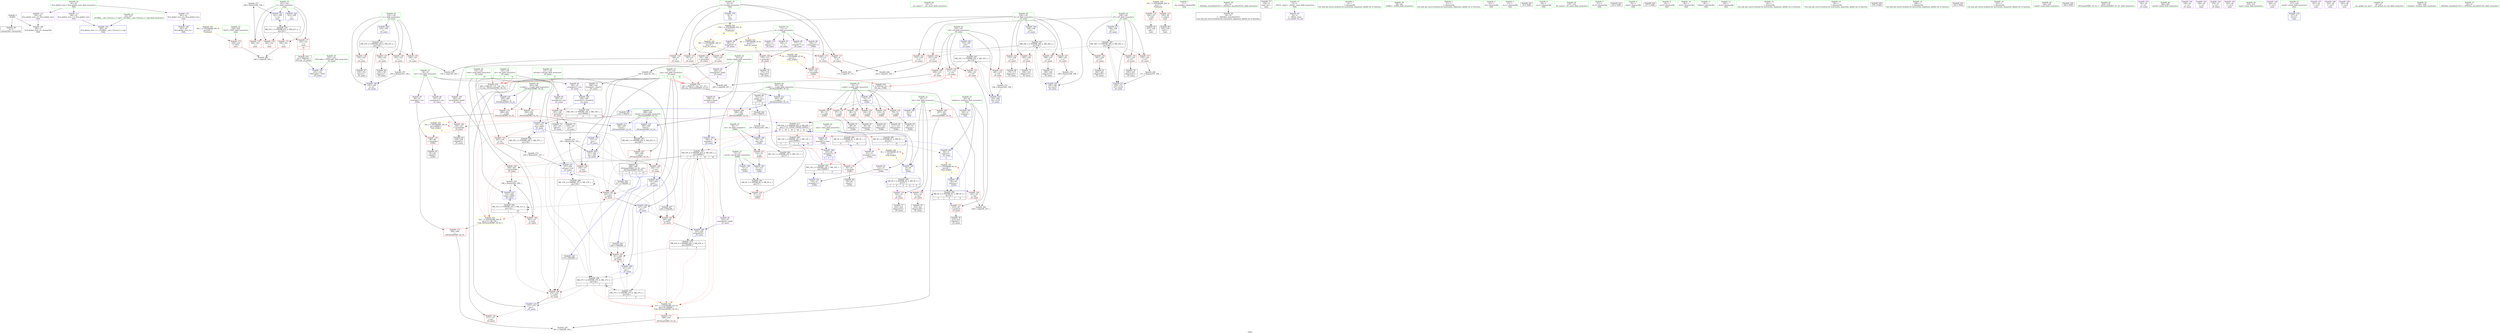 digraph "SVFG" {
	label="SVFG";

	Node0x564a56939130 [shape=record,color=grey,label="{NodeID: 0\nNullPtr}"];
	Node0x564a56939130 -> Node0x564a5695cd20[style=solid];
	Node0x564a56939130 -> Node0x564a56964720[style=solid];
	Node0x564a5696bac0 [shape=record,color=grey,label="{NodeID: 277\n349 = Binary(348, 108, )\n}"];
	Node0x564a5696bac0 -> Node0x564a56967570[style=solid];
	Node0x564a5695efa0 [shape=record,color=blue,label="{NodeID: 194\n125\<--108\ni\<--\n_Z5_maini\n}"];
	Node0x564a5695efa0 -> Node0x564a5697ef50[style=dashed];
	Node0x564a5695c250 [shape=record,color=purple,label="{NodeID: 111\n362\<--41\nllvm.global_ctors_1\<--llvm.global_ctors\nGlob }"];
	Node0x564a5695c250 -> Node0x564a56964620[style=solid];
	Node0x564a5695a460 [shape=record,color=green,label="{NodeID: 28\n56\<--57\n__cxa_atexit\<--__cxa_atexit_field_insensitive\n}"];
	Node0x564a5697b7c0 [shape=record,color=black,label="{NodeID: 305\nMR_39V_3 = PHI(MR_39V_4, MR_39V_2, )\npts\{140 \}\n}"];
	Node0x564a5697b7c0 -> Node0x564a56962dd0[style=dashed];
	Node0x564a5697b7c0 -> Node0x564a56962ea0[style=dashed];
	Node0x564a5697b7c0 -> Node0x564a56962f70[style=dashed];
	Node0x564a5697b7c0 -> Node0x564a56963040[style=dashed];
	Node0x564a5697b7c0 -> Node0x564a56966ef0[style=dashed];
	Node0x564a569621a0 [shape=record,color=red,label="{NodeID: 139\n194\<--127\n\<--ans\n_Z5_maini\n}"];
	Node0x564a569621a0 -> Node0x564a56960a30[style=solid];
	Node0x564a5695cd20 [shape=record,color=black,label="{NodeID: 56\n2\<--3\ndummyVal\<--dummyVal\n}"];
	Node0x564a56963860 [shape=record,color=red,label="{NodeID: 167\n309\<--289\n\<--retval\n_ZSt3maxIiERKT_S2_S2_\n}"];
	Node0x564a56963860 -> Node0x564a5695e2a0[style=solid];
	Node0x564a5695e440 [shape=record,color=black,label="{NodeID: 84\n333\<--330\ncall1\<--\nmain\n}"];
	Node0x564a569586d0 [shape=record,color=green,label="{NodeID: 1\n7\<--1\n__dso_handle\<--dummyObj\nGlob }"];
	Node0x564a5696bc40 [shape=record,color=grey,label="{NodeID: 278\n266 = Binary(265, 264, )\n}"];
	Node0x564a5696bc40 -> Node0x564a56966e20[style=solid];
	Node0x564a5695f070 [shape=record,color=blue,label="{NodeID: 195\n160\<--9\narrayidx\<--\n_Z5_maini\n}"];
	Node0x564a5695f070 -> Node0x564a5695f070[style=dashed];
	Node0x564a5695f070 -> Node0x564a5697a3c0[style=dashed];
	Node0x564a5695c350 [shape=record,color=purple,label="{NodeID: 112\n363\<--41\nllvm.global_ctors_2\<--llvm.global_ctors\nGlob }"];
	Node0x564a5695c350 -> Node0x564a56964720[style=solid];
	Node0x564a5695a560 [shape=record,color=green,label="{NodeID: 29\n55\<--61\n_ZNSt8ios_base4InitD1Ev\<--_ZNSt8ios_base4InitD1Ev_field_insensitive\n}"];
	Node0x564a5695a560 -> Node0x564a5695cef0[style=solid];
	Node0x564a56962270 [shape=record,color=red,label="{NodeID: 140\n202\<--127\n\<--ans\n_Z5_maini\n}"];
	Node0x564a56962270 -> Node0x564a5695f620[style=solid];
	Node0x564a5695ce20 [shape=record,color=black,label="{NodeID: 57\n316\<--9\nmain_ret\<--\nmain\n}"];
	Node0x564a56963930 [shape=record,color=red,label="{NodeID: 168\n297\<--291\n\<--__a.addr\n_ZSt3maxIiERKT_S2_S2_\n}"];
	Node0x564a56963930 -> Node0x564a56963c70[style=solid];
	Node0x564a5695e510 [shape=record,color=purple,label="{NodeID: 85\n52\<--4\n\<--_ZStL8__ioinit\n__cxx_global_var_init\n}"];
	Node0x564a56958760 [shape=record,color=green,label="{NodeID: 2\n9\<--1\n\<--dummyObj\nCan only get source location for instruction, argument, global var or function.}"];
	Node0x564a5696bdc0 [shape=record,color=grey,label="{NodeID: 279\n199 = Binary(198, 108, )\n}"];
	Node0x564a5696bdc0 -> Node0x564a5695f550[style=solid];
	Node0x564a5695f140 [shape=record,color=blue,label="{NodeID: 196\n125\<--164\ni\<--inc\n_Z5_maini\n}"];
	Node0x564a5695f140 -> Node0x564a5697ef50[style=dashed];
	Node0x564a5695c450 [shape=record,color=purple,label="{NodeID: 113\n155\<--11\nadd.ptr\<--A\n_Z5_maini\n}"];
	Node0x564a5695a660 [shape=record,color=green,label="{NodeID: 30\n68\<--69\n_Z3dfsi\<--_Z3dfsi_field_insensitive\n}"];
	Node0x564a5697c1c0 [shape=record,color=black,label="{NodeID: 307\nMR_29V_3 = PHI(MR_29V_4, MR_29V_2, )\npts\{130 \}\n}"];
	Node0x564a5697c1c0 -> Node0x564a56962410[style=dashed];
	Node0x564a5697c1c0 -> Node0x564a569624e0[style=dashed];
	Node0x564a5697c1c0 -> Node0x564a569625b0[style=dashed];
	Node0x564a5697c1c0 -> Node0x564a56962680[style=dashed];
	Node0x564a5697c1c0 -> Node0x564a56962750[style=dashed];
	Node0x564a5697c1c0 -> Node0x564a56962820[style=dashed];
	Node0x564a5697c1c0 -> Node0x564a5695f550[style=dashed];
	Node0x564a56962340 [shape=record,color=red,label="{NodeID: 141\n277\<--127\n\<--ans\n_Z5_maini\n}"];
	Node0x564a5695cef0 [shape=record,color=black,label="{NodeID: 58\n54\<--55\n\<--_ZNSt8ios_base4InitD1Ev\nCan only get source location for instruction, argument, global var or function.}"];
	Node0x564a56644fb0 [shape=record,color=black,label="{NodeID: 418\n288 = PHI(135, 137, 135, 131, )\n1st arg _ZSt3maxIiERKT_S2_S2_ }"];
	Node0x564a56644fb0 -> Node0x564a56967160[style=solid];
	Node0x564a56963a00 [shape=record,color=red,label="{NodeID: 169\n306\<--291\n\<--__a.addr\n_ZSt3maxIiERKT_S2_S2_\n}"];
	Node0x564a56963a00 -> Node0x564a56967300[style=solid];
	Node0x564a5695e5e0 [shape=record,color=purple,label="{NodeID: 86\n104\<--11\narrayidx9\<--A\n_Z3dfsi\n}"];
	Node0x564a5695e5e0 -> Node0x564a56961d90[style=solid];
	Node0x564a569587f0 [shape=record,color=green,label="{NodeID: 3\n21\<--1\n\<--dummyObj\nCan only get source location for instruction, argument, global var or function.}"];
	Node0x564a5696bf40 [shape=record,color=grey,label="{NodeID: 280\n271 = Binary(270, 108, )\n}"];
	Node0x564a5696bf40 -> Node0x564a56966ef0[style=solid];
	Node0x564a5695f210 [shape=record,color=blue,label="{NodeID: 197\n127\<--9\nans\<--\n_Z5_maini\n}"];
	Node0x564a5695f210 -> Node0x564a569621a0[style=dashed];
	Node0x564a5695f210 -> Node0x564a56962270[style=dashed];
	Node0x564a5695f210 -> Node0x564a5695f480[style=dashed];
	Node0x564a5695f210 -> Node0x564a569786c0[style=dashed];
	Node0x564a5695c520 [shape=record,color=red,label="{NodeID: 114\n149\<--8\n\<--N\n_Z5_maini\n}"];
	Node0x564a5695c520 -> Node0x564a5696c3c0[style=solid];
	Node0x564a5695a760 [shape=record,color=green,label="{NodeID: 31\n72\<--73\nretval\<--retval_field_insensitive\n_Z3dfsi\n}"];
	Node0x564a5695a760 -> Node0x564a56961570[style=solid];
	Node0x564a5695a760 -> Node0x564a56964a90[style=solid];
	Node0x564a5695a760 -> Node0x564a5695ee00[style=solid];
	Node0x564a5697c6c0 [shape=record,color=black,label="{NodeID: 308\nMR_16V_2 = PHI(MR_16V_3, MR_16V_1, )\npts\{190000 \}\n|{|<s2>6|<s3>16}}"];
	Node0x564a5697c6c0 -> Node0x564a569635f0[style=dashed];
	Node0x564a5697c6c0 -> Node0x564a5695f3b0[style=dashed];
	Node0x564a5697c6c0:s2 -> Node0x564a56979e40[style=dashed,color=red];
	Node0x564a5697c6c0:s3 -> Node0x564a5697d5c0[style=dashed,color=blue];
	Node0x564a56962410 [shape=record,color=red,label="{NodeID: 142\n170\<--129\n\<--i2\n_Z5_maini\n}"];
	Node0x564a56962410 -> Node0x564a5696c240[style=solid];
	Node0x564a5695cff0 [shape=record,color=black,label="{NodeID: 59\n80\<--79\nidxprom\<--\n_Z3dfsi\n}"];
	Node0x564a5699e450 [shape=record,color=black,label="{NodeID: 419\n122 = PHI(345, )\n0th arg _Z5_maini }"];
	Node0x564a5699e450 -> Node0x564a5695eed0[style=solid];
	Node0x564a56963ad0 [shape=record,color=red,label="{NodeID: 170\n299\<--293\n\<--__b.addr\n_ZSt3maxIiERKT_S2_S2_\n}"];
	Node0x564a56963ad0 -> Node0x564a56963d40[style=solid];
	Node0x564a5695e6b0 [shape=record,color=purple,label="{NodeID: 87\n154\<--11\n\<--A\n_Z5_maini\n}"];
	Node0x564a56958880 [shape=record,color=green,label="{NodeID: 4\n25\<--1\n.str\<--dummyObj\nGlob }"];
	Node0x564a5696c0c0 [shape=record,color=grey,label="{NodeID: 281\n182 = cmp(174, 181, )\n}"];
	Node0x564a5696c0c0 -> Node0x564a5695d9b0[style=solid];
	Node0x564a5695f2e0 [shape=record,color=blue,label="{NodeID: 198\n129\<--108\ni2\<--\n_Z5_maini\n}"];
	Node0x564a5695f2e0 -> Node0x564a5697c1c0[style=dashed];
	Node0x564a56960e20 [shape=record,color=red,label="{NodeID: 115\n171\<--8\n\<--N\n_Z5_maini\n}"];
	Node0x564a56960e20 -> Node0x564a5696c240[style=solid];
	Node0x564a5695a830 [shape=record,color=green,label="{NodeID: 32\n74\<--75\nu.addr\<--u.addr_field_insensitive\n_Z3dfsi\n}"];
	Node0x564a5695a830 -> Node0x564a56961640[style=solid];
	Node0x564a5695a830 -> Node0x564a56961710[style=solid];
	Node0x564a5695a830 -> Node0x564a569617e0[style=solid];
	Node0x564a5695a830 -> Node0x564a569618b0[style=solid];
	Node0x564a5695a830 -> Node0x564a56961980[style=solid];
	Node0x564a5695a830 -> Node0x564a56961a50[style=solid];
	Node0x564a5695a830 -> Node0x564a56964820[style=solid];
	Node0x564a569624e0 [shape=record,color=red,label="{NodeID: 143\n174\<--129\n\<--i2\n_Z5_maini\n}"];
	Node0x564a569624e0 -> Node0x564a5696c0c0[style=solid];
	Node0x564a5695d0c0 [shape=record,color=black,label="{NodeID: 60\n83\<--82\ntobool\<--\n_Z3dfsi\n}"];
	Node0x564a5699e560 [shape=record,color=black,label="{NodeID: 420\n71 = PHI(105, 211, )\n0th arg _Z3dfsi }"];
	Node0x564a5699e560 -> Node0x564a56964820[style=solid];
	Node0x564a56963ba0 [shape=record,color=red,label="{NodeID: 171\n303\<--293\n\<--__b.addr\n_ZSt3maxIiERKT_S2_S2_\n}"];
	Node0x564a56963ba0 -> Node0x564a56967230[style=solid];
	Node0x564a5695e780 [shape=record,color=purple,label="{NodeID: 88\n177\<--11\narrayidx7\<--A\n_Z5_maini\n}"];
	Node0x564a5695e780 -> Node0x564a56963110[style=solid];
	Node0x564a56959160 [shape=record,color=green,label="{NodeID: 5\n27\<--1\n.str.1\<--dummyObj\nGlob }"];
	Node0x564a5696c240 [shape=record,color=grey,label="{NodeID: 282\n172 = cmp(170, 171, )\n}"];
	Node0x564a5695f3b0 [shape=record,color=blue,label="{NodeID: 199\n185\<--186\narrayidx12\<--frombool\n_Z5_maini\n}"];
	Node0x564a5695f3b0 -> Node0x564a569632b0[style=dashed];
	Node0x564a5695f3b0 -> Node0x564a5697c6c0[style=dashed];
	Node0x564a56960ef0 [shape=record,color=red,label="{NodeID: 116\n207\<--8\n\<--N\n_Z5_maini\n}"];
	Node0x564a56960ef0 -> Node0x564a5696cb40[style=solid];
	Node0x564a5695a900 [shape=record,color=green,label="{NodeID: 33\n76\<--77\nret\<--ret_field_insensitive\n_Z3dfsi\n}"];
	Node0x564a5695a900 -> Node0x564a56961b20[style=solid];
	Node0x564a5695a900 -> Node0x564a56964c30[style=solid];
	Node0x564a5697d0c0 [shape=record,color=black,label="{NodeID: 310\nMR_61V_3 = PHI(MR_61V_4, MR_61V_2, )\npts\{322 \}\n}"];
	Node0x564a5697d0c0 -> Node0x564a56963ee0[style=dashed];
	Node0x564a5697d0c0 -> Node0x564a56963fb0[style=dashed];
	Node0x564a5697d0c0 -> Node0x564a56964080[style=dashed];
	Node0x564a5697d0c0 -> Node0x564a56964150[style=dashed];
	Node0x564a5697d0c0 -> Node0x564a56967570[style=dashed];
	Node0x564a569625b0 [shape=record,color=red,label="{NodeID: 144\n175\<--129\n\<--i2\n_Z5_maini\n}"];
	Node0x564a569625b0 -> Node0x564a5695d810[style=solid];
	Node0x564a5695d190 [shape=record,color=black,label="{NodeID: 61\n88\<--87\nidxprom1\<--\n_Z3dfsi\n}"];
	Node0x564a5699e6b0 [shape=record,color=black,label="{NodeID: 421\n53 = PHI()\n}"];
	Node0x564a56963c70 [shape=record,color=red,label="{NodeID: 172\n298\<--297\n\<--\n_ZSt3maxIiERKT_S2_S2_\n}"];
	Node0x564a56963c70 -> Node0x564a5696c9c0[style=solid];
	Node0x564a5695e850 [shape=record,color=purple,label="{NodeID: 89\n180\<--11\narrayidx9\<--A\n_Z5_maini\n}"];
	Node0x564a5695e850 -> Node0x564a569631e0[style=solid];
	Node0x564a569591f0 [shape=record,color=green,label="{NodeID: 6\n29\<--1\n.str.2\<--dummyObj\nGlob }"];
	Node0x564a5696c3c0 [shape=record,color=grey,label="{NodeID: 283\n150 = cmp(148, 149, )\n}"];
	Node0x564a5695f480 [shape=record,color=blue,label="{NodeID: 200\n127\<--195\nans\<--add\n_Z5_maini\n}"];
	Node0x564a5695f480 -> Node0x564a569621a0[style=dashed];
	Node0x564a5695f480 -> Node0x564a56962270[style=dashed];
	Node0x564a5695f480 -> Node0x564a5695f480[style=dashed];
	Node0x564a5695f480 -> Node0x564a569786c0[style=dashed];
	Node0x564a56960fc0 [shape=record,color=red,label="{NodeID: 117\n252\<--8\n\<--N\n_Z5_maini\n}"];
	Node0x564a56960fc0 -> Node0x564a5696c840[style=solid];
	Node0x564a5695a9d0 [shape=record,color=green,label="{NodeID: 34\n119\<--120\n_Z5_maini\<--_Z5_maini_field_insensitive\n}"];
	Node0x564a5697d5c0 [shape=record,color=black,label="{NodeID: 311\nMR_65V_2 = PHI(MR_65V_3, MR_65V_1, )\npts\{17 22 150000 190000 240000 \}\n|{<s0>16|<s1>16|<s2>16|<s3>16|<s4>16|<s5>16}}"];
	Node0x564a5697d5c0:s0 -> Node0x564a5695f070[style=dashed,color=red];
	Node0x564a5697d5c0:s1 -> Node0x564a56977cc0[style=dashed,color=red];
	Node0x564a5697d5c0:s2 -> Node0x564a569781c0[style=dashed,color=red];
	Node0x564a5697d5c0:s3 -> Node0x564a5697a2d0[style=dashed,color=red];
	Node0x564a5697d5c0:s4 -> Node0x564a5697a3c0[style=dashed,color=red];
	Node0x564a5697d5c0:s5 -> Node0x564a5697c6c0[style=dashed,color=red];
	Node0x564a56962680 [shape=record,color=red,label="{NodeID: 145\n183\<--129\n\<--i2\n_Z5_maini\n}"];
	Node0x564a56962680 -> Node0x564a5695da80[style=solid];
	Node0x564a5695d260 [shape=record,color=black,label="{NodeID: 62\n91\<--90\ntobool3\<--\n_Z3dfsi\n}"];
	Node0x564a5699e780 [shape=record,color=black,label="{NodeID: 422\n106 = PHI(70, )\n}"];
	Node0x564a5699e780 -> Node0x564a5696b940[style=solid];
	Node0x564a56981650 [shape=record,color=yellow,style=double,label="{NodeID: 339\n55V_1 = ENCHI(MR_55V_0)\npts\{1 \}\nFun[main]}"];
	Node0x564a56981650 -> Node0x564a569613d0[style=dashed];
	Node0x564a56981650 -> Node0x564a569614a0[style=dashed];
	Node0x564a56963d40 [shape=record,color=red,label="{NodeID: 173\n300\<--299\n\<--\n_ZSt3maxIiERKT_S2_S2_\n}"];
	Node0x564a56963d40 -> Node0x564a5696c9c0[style=solid];
	Node0x564a5695e920 [shape=record,color=purple,label="{NodeID: 90\n81\<--14\narrayidx\<--seen\n_Z3dfsi\n}"];
	Node0x564a5695e920 -> Node0x564a56961bf0[style=solid];
	Node0x564a56959280 [shape=record,color=green,label="{NodeID: 7\n31\<--1\n.str.3\<--dummyObj\nGlob }"];
	Node0x564a5696c540 [shape=record,color=grey,label="{NodeID: 284\n340 = cmp(338, 339, )\n}"];
	Node0x564a5695f550 [shape=record,color=blue,label="{NodeID: 201\n129\<--199\ni2\<--inc16\n_Z5_maini\n}"];
	Node0x564a5695f550 -> Node0x564a5697c1c0[style=dashed];
	Node0x564a56961090 [shape=record,color=red,label="{NodeID: 118\n222\<--16\n\<--last\n_Z5_maini\n}"];
	Node0x564a56961090 -> Node0x564a5695de90[style=solid];
	Node0x564a5695aad0 [shape=record,color=green,label="{NodeID: 35\n123\<--124\nTEST.addr\<--TEST.addr_field_insensitive\n_Z5_maini\n}"];
	Node0x564a5695aad0 -> Node0x564a5695eed0[style=solid];
	Node0x564a56962750 [shape=record,color=red,label="{NodeID: 146\n188\<--129\n\<--i2\n_Z5_maini\n}"];
	Node0x564a56962750 -> Node0x564a5695db50[style=solid];
	Node0x564a5695d330 [shape=record,color=black,label="{NodeID: 63\n99\<--98\nidxprom6\<--\n_Z3dfsi\n}"];
	Node0x564a5699e980 [shape=record,color=black,label="{NodeID: 423\n143 = PHI()\n}"];
	Node0x564a56963e10 [shape=record,color=red,label="{NodeID: 174\n339\<--319\n\<--TEST\nmain\n}"];
	Node0x564a56963e10 -> Node0x564a5696c540[style=solid];
	Node0x564a5695e9f0 [shape=record,color=purple,label="{NodeID: 91\n100\<--14\narrayidx7\<--seen\n_Z3dfsi\n}"];
	Node0x564a5695e9f0 -> Node0x564a56964b60[style=solid];
	Node0x564a56959310 [shape=record,color=green,label="{NodeID: 8\n33\<--1\nstdin\<--dummyObj\nGlob }"];
	Node0x564a5696c6c0 [shape=record,color=grey,label="{NodeID: 285\n238 = cmp(236, 237, )\n}"];
	Node0x564a5695f620 [shape=record,color=blue,label="{NodeID: 202\n131\<--202\ntotal\<--\n_Z5_maini\n}"];
	Node0x564a5695f620 -> Node0x564a56963380[style=dashed];
	Node0x564a5695f620 -> Node0x564a56963450[style=dashed];
	Node0x564a5695f620 -> Node0x564a56963520[style=dashed];
	Node0x564a5695f620 -> Node0x564a5697b2c0[style=dashed];
	Node0x564a56961160 [shape=record,color=red,label="{NodeID: 119\n231\<--16\n\<--last\n_Z5_maini\n}"];
	Node0x564a56961160 -> Node0x564a5695df60[style=solid];
	Node0x564a5695aba0 [shape=record,color=green,label="{NodeID: 36\n125\<--126\ni\<--i_field_insensitive\n_Z5_maini\n}"];
	Node0x564a5695aba0 -> Node0x564a56961e60[style=solid];
	Node0x564a5695aba0 -> Node0x564a56961f30[style=solid];
	Node0x564a5695aba0 -> Node0x564a56962000[style=solid];
	Node0x564a5695aba0 -> Node0x564a569620d0[style=solid];
	Node0x564a5695aba0 -> Node0x564a5695efa0[style=solid];
	Node0x564a5695aba0 -> Node0x564a5695f140[style=solid];
	Node0x564a5697e050 [shape=record,color=black,label="{NodeID: 313\nMR_27V_7 = PHI(MR_27V_6, MR_27V_5, )\npts\{128 \}\n|{|<s3>9}}"];
	Node0x564a5697e050 -> Node0x564a56963520[style=dashed];
	Node0x564a5697e050 -> Node0x564a5695fbd0[style=dashed];
	Node0x564a5697e050 -> Node0x564a569786c0[style=dashed];
	Node0x564a5697e050:s3 -> Node0x564a56980630[style=dashed,color=red];
	Node0x564a56962820 [shape=record,color=red,label="{NodeID: 147\n198\<--129\n\<--i2\n_Z5_maini\n}"];
	Node0x564a56962820 -> Node0x564a5696bdc0[style=solid];
	Node0x564a5695d400 [shape=record,color=black,label="{NodeID: 64\n103\<--102\nidxprom8\<--\n_Z3dfsi\n}"];
	Node0x564a5699ea50 [shape=record,color=black,label="{NodeID: 424\n157 = PHI()\n}"];
	Node0x564a56981840 [shape=record,color=yellow,style=double,label="{NodeID: 341\n59V_1 = ENCHI(MR_59V_0)\npts\{320 \}\nFun[main]}"];
	Node0x564a56981840 -> Node0x564a56963e10[style=dashed];
	Node0x564a56963ee0 [shape=record,color=red,label="{NodeID: 175\n338\<--321\n\<--i\nmain\n}"];
	Node0x564a56963ee0 -> Node0x564a5696c540[style=solid];
	Node0x564a5695eac0 [shape=record,color=purple,label="{NodeID: 92\n112\<--14\narrayidx11\<--seen\n_Z3dfsi\n}"];
	Node0x564a5695eac0 -> Node0x564a56964d00[style=solid];
	Node0x564a569593a0 [shape=record,color=green,label="{NodeID: 9\n34\<--1\n.str.4\<--dummyObj\nGlob }"];
	Node0x564a5696c840 [shape=record,color=grey,label="{NodeID: 286\n253 = cmp(251, 252, )\n}"];
	Node0x564a5695f6f0 [shape=record,color=blue,label="{NodeID: 203\n133\<--108\ni18\<--\n_Z5_maini\n}"];
	Node0x564a5695f6f0 -> Node0x564a56978bc0[style=dashed];
	Node0x564a56961230 [shape=record,color=red,label="{NodeID: 120\n237\<--16\n\<--last\n_Z5_maini\n}"];
	Node0x564a56961230 -> Node0x564a5696c6c0[style=solid];
	Node0x564a5695ac70 [shape=record,color=green,label="{NodeID: 37\n127\<--128\nans\<--ans_field_insensitive\n_Z5_maini\n|{|<s8>7|<s9>9|<s10>10}}"];
	Node0x564a5695ac70 -> Node0x564a569621a0[style=solid];
	Node0x564a5695ac70 -> Node0x564a56962270[style=solid];
	Node0x564a5695ac70 -> Node0x564a56962340[style=solid];
	Node0x564a5695ac70 -> Node0x564a5695f210[style=solid];
	Node0x564a5695ac70 -> Node0x564a5695f480[style=solid];
	Node0x564a5695ac70 -> Node0x564a5695f960[style=solid];
	Node0x564a5695ac70 -> Node0x564a5695fbd0[style=solid];
	Node0x564a5695ac70 -> Node0x564a56966fc0[style=solid];
	Node0x564a5695ac70:s8 -> Node0x564a5699f4b0[style=solid,color=red];
	Node0x564a5695ac70:s9 -> Node0x564a5699f4b0[style=solid,color=red];
	Node0x564a5695ac70:s10 -> Node0x564a5699f4b0[style=solid,color=red];
	Node0x564a569628f0 [shape=record,color=red,label="{NodeID: 148\n265\<--131\n\<--total\n_Z5_maini\n}"];
	Node0x564a569628f0 -> Node0x564a5696bc40[style=solid];
	Node0x564a5695d4d0 [shape=record,color=black,label="{NodeID: 65\n111\<--110\nidxprom10\<--\n_Z3dfsi\n}"];
	Node0x564a5699eb20 [shape=record,color=black,label="{NodeID: 425\n212 = PHI(70, )\n}"];
	Node0x564a5699eb20 -> Node0x564a5695f890[style=solid];
	Node0x564a56963fb0 [shape=record,color=red,label="{NodeID: 176\n342\<--321\n\<--i\nmain\n}"];
	Node0x564a5695eb90 [shape=record,color=purple,label="{NodeID: 93\n89\<--18\narrayidx2\<--two\n_Z3dfsi\n}"];
	Node0x564a5695eb90 -> Node0x564a56961cc0[style=solid];
	Node0x564a56959430 [shape=record,color=green,label="{NodeID: 10\n36\<--1\n.str.5\<--dummyObj\nGlob }"];
	Node0x564a5696c9c0 [shape=record,color=grey,label="{NodeID: 287\n301 = cmp(298, 300, )\n}"];
	Node0x564a5695f7c0 [shape=record,color=blue,label="{NodeID: 204\n20\<--21\nendstwo\<--\n_Z5_maini\n|{<s0>6}}"];
	Node0x564a5695f7c0:s0 -> Node0x564a56981e40[style=dashed,color=red];
	Node0x564a56961300 [shape=record,color=red,label="{NodeID: 121\n214\<--20\n\<--endstwo\n_Z5_maini\n}"];
	Node0x564a56961300 -> Node0x564a5695ddc0[style=solid];
	Node0x564a5695ad40 [shape=record,color=green,label="{NodeID: 38\n129\<--130\ni2\<--i2_field_insensitive\n_Z5_maini\n}"];
	Node0x564a5695ad40 -> Node0x564a56962410[style=solid];
	Node0x564a5695ad40 -> Node0x564a569624e0[style=solid];
	Node0x564a5695ad40 -> Node0x564a569625b0[style=solid];
	Node0x564a5695ad40 -> Node0x564a56962680[style=solid];
	Node0x564a5695ad40 -> Node0x564a56962750[style=solid];
	Node0x564a5695ad40 -> Node0x564a56962820[style=solid];
	Node0x564a5695ad40 -> Node0x564a5695f2e0[style=solid];
	Node0x564a5695ad40 -> Node0x564a5695f550[style=solid];
	Node0x564a5697ea50 [shape=record,color=black,label="{NodeID: 315\nMR_43V_6 = PHI(MR_43V_5, MR_43V_4, )\npts\{240000 \}\n|{|<s2>9}}"];
	Node0x564a5697ea50 -> Node0x564a56963520[style=dashed];
	Node0x564a5697ea50 -> Node0x564a5697a3c0[style=dashed];
	Node0x564a5697ea50:s2 -> Node0x564a56980630[style=dashed,color=red];
	Node0x564a569629c0 [shape=record,color=red,label="{NodeID: 149\n206\<--133\n\<--i18\n_Z5_maini\n}"];
	Node0x564a569629c0 -> Node0x564a5696cb40[style=solid];
	Node0x564a5695d5a0 [shape=record,color=black,label="{NodeID: 66\n70\<--117\n_Z3dfsi_ret\<--\n_Z3dfsi\n|{<s0>3|<s1>6}}"];
	Node0x564a5695d5a0:s0 -> Node0x564a5699e780[style=solid,color=blue];
	Node0x564a5695d5a0:s1 -> Node0x564a5699eb20[style=solid,color=blue];
	Node0x564a5699ecc0 [shape=record,color=black,label="{NodeID: 426\n217 = PHI(286, )\n}"];
	Node0x564a5699ecc0 -> Node0x564a56963380[style=solid];
	Node0x564a56981a00 [shape=record,color=yellow,style=double,label="{NodeID: 343\n63V_1 = ENCHI(MR_63V_0)\npts\{10 13 \}\nFun[main]|{<s0>16|<s1>16}}"];
	Node0x564a56981a00:s0 -> Node0x564a56980820[style=dashed,color=red];
	Node0x564a56981a00:s1 -> Node0x564a56980930[style=dashed,color=red];
	Node0x564a56964080 [shape=record,color=red,label="{NodeID: 177\n345\<--321\n\<--i\nmain\n|{<s0>16}}"];
	Node0x564a56964080:s0 -> Node0x564a5699e450[style=solid,color=red];
	Node0x564a5695ec60 [shape=record,color=purple,label="{NodeID: 94\n185\<--18\narrayidx12\<--two\n_Z5_maini\n}"];
	Node0x564a5695ec60 -> Node0x564a5695f3b0[style=solid];
	Node0x564a569594c0 [shape=record,color=green,label="{NodeID: 11\n38\<--1\nstdout\<--dummyObj\nGlob }"];
	Node0x564a5696cb40 [shape=record,color=grey,label="{NodeID: 288\n208 = cmp(206, 207, )\n}"];
	Node0x564a5695f890 [shape=record,color=blue,label="{NodeID: 205\n135\<--212\nret\<--call22\n_Z5_maini\n|{|<s5>7|<s6>9}}"];
	Node0x564a5695f890 -> Node0x564a56962d00[style=dashed];
	Node0x564a5695f890 -> Node0x564a56963380[style=dashed];
	Node0x564a5695f890 -> Node0x564a56963450[style=dashed];
	Node0x564a5695f890 -> Node0x564a56963520[style=dashed];
	Node0x564a5695f890 -> Node0x564a569790c0[style=dashed];
	Node0x564a5695f890:s5 -> Node0x564a56980740[style=dashed,color=red];
	Node0x564a5695f890:s6 -> Node0x564a56980740[style=dashed,color=red];
	Node0x564a569613d0 [shape=record,color=red,label="{NodeID: 122\n324\<--33\n\<--stdin\nmain\n}"];
	Node0x564a569613d0 -> Node0x564a5695e370[style=solid];
	Node0x564a5695ae10 [shape=record,color=green,label="{NodeID: 39\n131\<--132\ntotal\<--total_field_insensitive\n_Z5_maini\n|{|<s3>10}}"];
	Node0x564a5695ae10 -> Node0x564a569628f0[style=solid];
	Node0x564a5695ae10 -> Node0x564a5695f620[style=solid];
	Node0x564a5695ae10 -> Node0x564a56966e20[style=solid];
	Node0x564a5695ae10:s3 -> Node0x564a56644fb0[style=solid,color=red];
	Node0x564a5697ef50 [shape=record,color=black,label="{NodeID: 316\nMR_25V_3 = PHI(MR_25V_4, MR_25V_2, )\npts\{126 \}\n}"];
	Node0x564a5697ef50 -> Node0x564a56961e60[style=dashed];
	Node0x564a5697ef50 -> Node0x564a56961f30[style=dashed];
	Node0x564a5697ef50 -> Node0x564a56962000[style=dashed];
	Node0x564a5697ef50 -> Node0x564a569620d0[style=dashed];
	Node0x564a5697ef50 -> Node0x564a5695f140[style=dashed];
	Node0x564a56962a90 [shape=record,color=red,label="{NodeID: 150\n211\<--133\n\<--i18\n_Z5_maini\n|{<s0>6}}"];
	Node0x564a56962a90:s0 -> Node0x564a5699e560[style=solid,color=red];
	Node0x564a5695d670 [shape=record,color=black,label="{NodeID: 67\n153\<--152\nidx.ext\<--\n_Z5_maini\n}"];
	Node0x564a5699ee00 [shape=record,color=black,label="{NodeID: 427\n229 = PHI(286, )\n}"];
	Node0x564a5699ee00 -> Node0x564a56963450[style=solid];
	Node0x564a56964150 [shape=record,color=red,label="{NodeID: 178\n348\<--321\n\<--i\nmain\n}"];
	Node0x564a56964150 -> Node0x564a5696bac0[style=solid];
	Node0x564a5695ed30 [shape=record,color=purple,label="{NodeID: 95\n190\<--18\narrayidx14\<--two\n_Z5_maini\n}"];
	Node0x564a5695ed30 -> Node0x564a569632b0[style=solid];
	Node0x564a56959550 [shape=record,color=green,label="{NodeID: 12\n39\<--1\n.str.6\<--dummyObj\nGlob }"];
	Node0x564a569763c0 [shape=record,color=black,label="{NodeID: 289\nMR_4V_3 = PHI(MR_4V_4, MR_4V_2, )\npts\{17 \}\n|{<s0>3|<s1>6|<s2>6|<s3>6|<s4>6}}"];
	Node0x564a569763c0:s0 -> Node0x564a569763c0[style=dashed,color=blue];
	Node0x564a569763c0:s1 -> Node0x564a56961090[style=dashed,color=blue];
	Node0x564a569763c0:s2 -> Node0x564a56961160[style=dashed,color=blue];
	Node0x564a569763c0:s3 -> Node0x564a56961230[style=dashed,color=blue];
	Node0x564a569763c0:s4 -> Node0x564a56977cc0[style=dashed,color=blue];
	Node0x564a5695f960 [shape=record,color=blue,label="{NodeID: 206\n127\<--220\nans\<--\n_Z5_maini\n}"];
	Node0x564a5695f960 -> Node0x564a56963450[style=dashed];
	Node0x564a5695f960 -> Node0x564a5697e050[style=dashed];
	Node0x564a569614a0 [shape=record,color=red,label="{NodeID: 123\n330\<--38\n\<--stdout\nmain\n}"];
	Node0x564a569614a0 -> Node0x564a5695e440[style=solid];
	Node0x564a5695aee0 [shape=record,color=green,label="{NodeID: 40\n133\<--134\ni18\<--i18_field_insensitive\n_Z5_maini\n}"];
	Node0x564a5695aee0 -> Node0x564a569629c0[style=solid];
	Node0x564a5695aee0 -> Node0x564a56962a90[style=solid];
	Node0x564a5695aee0 -> Node0x564a56962b60[style=solid];
	Node0x564a5695aee0 -> Node0x564a56962c30[style=solid];
	Node0x564a5695aee0 -> Node0x564a5695f6f0[style=solid];
	Node0x564a5695aee0 -> Node0x564a5695fca0[style=solid];
	Node0x564a56962b60 [shape=record,color=red,label="{NodeID: 151\n236\<--133\n\<--i18\n_Z5_maini\n}"];
	Node0x564a56962b60 -> Node0x564a5696c6c0[style=solid];
	Node0x564a5695d740 [shape=record,color=black,label="{NodeID: 68\n159\<--158\nidxprom\<--\n_Z5_maini\n}"];
	Node0x564a5699efc0 [shape=record,color=black,label="{NodeID: 428\n240 = PHI(286, )\n}"];
	Node0x564a5699efc0 -> Node0x564a56963520[style=solid];
	Node0x564a56981c50 [shape=record,color=yellow,style=double,label="{NodeID: 345\n2V_1 = ENCHI(MR_2V_0)\npts\{13 \}\nFun[_Z3dfsi]|{|<s1>3}}"];
	Node0x564a56981c50 -> Node0x564a56961d90[style=dashed];
	Node0x564a56981c50:s1 -> Node0x564a56981c50[style=dashed,color=red];
	Node0x564a56964220 [shape=record,color=blue,label="{NodeID: 179\n8\<--9\nN\<--\nGlob }"];
	Node0x564a56964220 -> Node0x564a56981a00[style=dashed];
	Node0x564a5695b5f0 [shape=record,color=purple,label="{NodeID: 96\n257\<--18\narrayidx42\<--two\n_Z5_maini\n}"];
	Node0x564a5695b5f0 -> Node0x564a569635f0[style=solid];
	Node0x564a569595e0 [shape=record,color=green,label="{NodeID: 13\n42\<--1\n\<--dummyObj\nCan only get source location for instruction, argument, global var or function.}"];
	Node0x564a569768c0 [shape=record,color=black,label="{NodeID: 290\nMR_6V_4 = PHI(MR_6V_5, MR_6V_3, )\npts\{22 \}\n|{<s0>3|<s1>6|<s2>6}}"];
	Node0x564a569768c0:s0 -> Node0x564a569768c0[style=dashed,color=blue];
	Node0x564a569768c0:s1 -> Node0x564a56961300[style=dashed,color=blue];
	Node0x564a569768c0:s2 -> Node0x564a569781c0[style=dashed,color=blue];
	Node0x564a5695fa30 [shape=record,color=blue,label="{NodeID: 207\n137\<--226\nref.tmp\<--sub\n_Z5_maini\n|{|<s3>8}}"];
	Node0x564a5695fa30 -> Node0x564a56963450[style=dashed];
	Node0x564a5695fa30 -> Node0x564a56963520[style=dashed];
	Node0x564a5695fa30 -> Node0x564a569795c0[style=dashed];
	Node0x564a5695fa30:s3 -> Node0x564a56980740[style=dashed,color=red];
	Node0x564a56961570 [shape=record,color=red,label="{NodeID: 124\n117\<--72\n\<--retval\n_Z3dfsi\n}"];
	Node0x564a56961570 -> Node0x564a5695d5a0[style=solid];
	Node0x564a5695afb0 [shape=record,color=green,label="{NodeID: 41\n135\<--136\nret\<--ret_field_insensitive\n_Z5_maini\n|{|<s2>7|<s3>9}}"];
	Node0x564a5695afb0 -> Node0x564a56962d00[style=solid];
	Node0x564a5695afb0 -> Node0x564a5695f890[style=solid];
	Node0x564a5695afb0:s2 -> Node0x564a56644fb0[style=solid,color=red];
	Node0x564a5695afb0:s3 -> Node0x564a56644fb0[style=solid,color=red];
	Node0x564a56962c30 [shape=record,color=red,label="{NodeID: 152\n245\<--133\n\<--i18\n_Z5_maini\n}"];
	Node0x564a56962c30 -> Node0x564a569608b0[style=solid];
	Node0x564a5695d810 [shape=record,color=black,label="{NodeID: 69\n176\<--175\nidxprom6\<--\n_Z5_maini\n}"];
	Node0x564a5699f100 [shape=record,color=black,label="{NodeID: 429\n274 = PHI(286, )\n}"];
	Node0x564a5699f100 -> Node0x564a56963790[style=solid];
	Node0x564a56981d60 [shape=record,color=yellow,style=double,label="{NodeID: 346\n4V_1 = ENCHI(MR_4V_0)\npts\{17 \}\nFun[_Z3dfsi]|{|<s1>3}}"];
	Node0x564a56981d60 -> Node0x564a569648f0[style=dashed];
	Node0x564a56981d60:s1 -> Node0x564a56981d60[style=dashed,color=red];
	Node0x564a56964320 [shape=record,color=blue,label="{NodeID: 180\n16\<--9\nlast\<--\nGlob }"];
	Node0x564a56964320 -> Node0x564a5697d5c0[style=dashed];
	Node0x564a5695b6c0 [shape=record,color=purple,label="{NodeID: 97\n160\<--23\narrayidx\<--lpath\n_Z5_maini\n}"];
	Node0x564a5695b6c0 -> Node0x564a5695f070[style=solid];
	Node0x564a569596a0 [shape=record,color=green,label="{NodeID: 14\n94\<--1\n\<--dummyObj\nCan only get source location for instruction, argument, global var or function.}"];
	Node0x564a56976dc0 [shape=record,color=black,label="{NodeID: 291\nMR_8V_3 = PHI(MR_8V_4, MR_8V_2, )\npts\{73 \}\n}"];
	Node0x564a56976dc0 -> Node0x564a56961570[style=dashed];
	Node0x564a5695fb00 [shape=record,color=blue,label="{NodeID: 208\n233\<--230\narrayidx29\<--\n_Z5_maini\n}"];
	Node0x564a5695fb00 -> Node0x564a5697ea50[style=dashed];
	Node0x564a56961640 [shape=record,color=red,label="{NodeID: 125\n79\<--74\n\<--u.addr\n_Z3dfsi\n}"];
	Node0x564a56961640 -> Node0x564a5695cff0[style=solid];
	Node0x564a5695b080 [shape=record,color=green,label="{NodeID: 42\n137\<--138\nref.tmp\<--ref.tmp_field_insensitive\n_Z5_maini\n|{|<s1>8}}"];
	Node0x564a5695b080 -> Node0x564a5695fa30[style=solid];
	Node0x564a5695b080:s1 -> Node0x564a56644fb0[style=solid,color=red];
	Node0x564a56962d00 [shape=record,color=red,label="{NodeID: 153\n225\<--135\n\<--ret\n_Z5_maini\n}"];
	Node0x564a56962d00 -> Node0x564a56960bb0[style=solid];
	Node0x564a5695d8e0 [shape=record,color=black,label="{NodeID: 70\n179\<--178\nidxprom8\<--\n_Z5_maini\n}"];
	Node0x564a5699f240 [shape=record,color=black,label="{NodeID: 430\n279 = PHI()\n}"];
	Node0x564a56981e40 [shape=record,color=yellow,style=double,label="{NodeID: 347\n6V_1 = ENCHI(MR_6V_0)\npts\{22 \}\nFun[_Z3dfsi]|{|<s2>3}}"];
	Node0x564a56981e40 -> Node0x564a569649c0[style=dashed];
	Node0x564a56981e40 -> Node0x564a569768c0[style=dashed];
	Node0x564a56981e40:s2 -> Node0x564a56981e40[style=dashed,color=red];
	Node0x564a56964420 [shape=record,color=blue,label="{NodeID: 181\n20\<--21\nendstwo\<--\nGlob }"];
	Node0x564a56964420 -> Node0x564a5697d5c0[style=dashed];
	Node0x564a5695b790 [shape=record,color=purple,label="{NodeID: 98\n224\<--23\narrayidx26\<--lpath\n_Z5_maini\n|{<s0>8}}"];
	Node0x564a5695b790:s0 -> Node0x564a5699f4b0[style=solid,color=red];
	Node0x564a56959760 [shape=record,color=green,label="{NodeID: 15\n108\<--1\n\<--dummyObj\nCan only get source location for instruction, argument, global var or function.}"];
	Node0x564a569772c0 [shape=record,color=black,label="{NodeID: 292\nMR_12V_2 = PHI(MR_12V_3, MR_12V_1, )\npts\{77 \}\n}"];
	Node0x564a5695fbd0 [shape=record,color=blue,label="{NodeID: 209\n127\<--241\nans\<--\n_Z5_maini\n}"];
	Node0x564a5695fbd0 -> Node0x564a569786c0[style=dashed];
	Node0x564a56961710 [shape=record,color=red,label="{NodeID: 126\n85\<--74\n\<--u.addr\n_Z3dfsi\n}"];
	Node0x564a56961710 -> Node0x564a569648f0[style=solid];
	Node0x564a5695b150 [shape=record,color=green,label="{NodeID: 43\n139\<--140\ni37\<--i37_field_insensitive\n_Z5_maini\n}"];
	Node0x564a5695b150 -> Node0x564a56962dd0[style=solid];
	Node0x564a5695b150 -> Node0x564a56962ea0[style=solid];
	Node0x564a5695b150 -> Node0x564a56962f70[style=solid];
	Node0x564a5695b150 -> Node0x564a56963040[style=solid];
	Node0x564a5695b150 -> Node0x564a5695fd70[style=solid];
	Node0x564a5695b150 -> Node0x564a56966ef0[style=solid];
	Node0x564a56962dd0 [shape=record,color=red,label="{NodeID: 154\n251\<--139\n\<--i37\n_Z5_maini\n}"];
	Node0x564a56962dd0 -> Node0x564a5696c840[style=solid];
	Node0x564a5695d9b0 [shape=record,color=black,label="{NodeID: 71\n186\<--182\nfrombool\<--cmp10\n_Z5_maini\n}"];
	Node0x564a5695d9b0 -> Node0x564a5695f3b0[style=solid];
	Node0x564a5699f310 [shape=record,color=black,label="{NodeID: 431\n335 = PHI()\n}"];
	Node0x564a56964520 [shape=record,color=blue,label="{NodeID: 182\n361\<--42\nllvm.global_ctors_0\<--\nGlob }"];
	Node0x564a5695b860 [shape=record,color=purple,label="{NodeID: 99\n233\<--23\narrayidx29\<--lpath\n_Z5_maini\n}"];
	Node0x564a5695b860 -> Node0x564a5695fb00[style=solid];
	Node0x564a56959860 [shape=record,color=green,label="{NodeID: 16\n227\<--1\n\<--dummyObj\nCan only get source location for instruction, argument, global var or function.}"];
	Node0x564a569777c0 [shape=record,color=black,label="{NodeID: 293\nMR_14V_2 = PHI(MR_14V_5, MR_14V_1, )\npts\{150000 \}\n|{<s0>3|<s1>6}}"];
	Node0x564a569777c0:s0 -> Node0x564a56964d00[style=dashed,color=blue];
	Node0x564a569777c0:s1 -> Node0x564a5697a2d0[style=dashed,color=blue];
	Node0x564a5695fca0 [shape=record,color=blue,label="{NodeID: 210\n133\<--246\ni18\<--inc35\n_Z5_maini\n}"];
	Node0x564a5695fca0 -> Node0x564a56978bc0[style=dashed];
	Node0x564a569617e0 [shape=record,color=red,label="{NodeID: 127\n87\<--74\n\<--u.addr\n_Z3dfsi\n}"];
	Node0x564a569617e0 -> Node0x564a5695d190[style=solid];
	Node0x564a5695b220 [shape=record,color=green,label="{NodeID: 44\n144\<--145\nscanf\<--scanf_field_insensitive\n}"];
	Node0x564a56980630 [shape=record,color=yellow,style=double,label="{NodeID: 321\n51V_1 = ENCHI(MR_51V_0)\npts\{128 240000 \}\nFun[_ZSt3maxIiERKT_S2_S2_]}"];
	Node0x564a56980630 -> Node0x564a56963c70[style=dashed];
	Node0x564a56962ea0 [shape=record,color=red,label="{NodeID: 155\n255\<--139\n\<--i37\n_Z5_maini\n}"];
	Node0x564a56962ea0 -> Node0x564a5695e030[style=solid];
	Node0x564a5695da80 [shape=record,color=black,label="{NodeID: 72\n184\<--183\nidxprom11\<--\n_Z5_maini\n}"];
	Node0x564a5699f3e0 [shape=record,color=black,label="{NodeID: 432\n344 = PHI()\n}"];
	Node0x564a56964620 [shape=record,color=blue,label="{NodeID: 183\n362\<--43\nllvm.global_ctors_1\<--_GLOBAL__sub_I_Purusa_2_1.cpp\nGlob }"];
	Node0x564a5695b930 [shape=record,color=purple,label="{NodeID: 100\n263\<--23\narrayidx46\<--lpath\n_Z5_maini\n}"];
	Node0x564a5695b930 -> Node0x564a569636c0[style=solid];
	Node0x564a56959960 [shape=record,color=green,label="{NodeID: 17\n4\<--6\n_ZStL8__ioinit\<--_ZStL8__ioinit_field_insensitive\nGlob }"];
	Node0x564a56959960 -> Node0x564a5695e510[style=solid];
	Node0x564a56977cc0 [shape=record,color=black,label="{NodeID: 294\nMR_4V_2 = PHI(MR_4V_3, MR_4V_1, )\npts\{17 \}\n|{<s0>6|<s1>16}}"];
	Node0x564a56977cc0:s0 -> Node0x564a56981d60[style=dashed,color=red];
	Node0x564a56977cc0:s1 -> Node0x564a5697d5c0[style=dashed,color=blue];
	Node0x564a5695fd70 [shape=record,color=blue,label="{NodeID: 211\n139\<--108\ni37\<--\n_Z5_maini\n}"];
	Node0x564a5695fd70 -> Node0x564a5697b7c0[style=dashed];
	Node0x564a569618b0 [shape=record,color=red,label="{NodeID: 128\n98\<--74\n\<--u.addr\n_Z3dfsi\n}"];
	Node0x564a569618b0 -> Node0x564a5695d330[style=solid];
	Node0x564a5695b320 [shape=record,color=green,label="{NodeID: 45\n218\<--219\n_ZSt3maxIiERKT_S2_S2_\<--_ZSt3maxIiERKT_S2_S2__field_insensitive\n}"];
	Node0x564a56980740 [shape=record,color=yellow,style=double,label="{NodeID: 322\n53V_1 = ENCHI(MR_53V_0)\npts\{132 136 138 \}\nFun[_ZSt3maxIiERKT_S2_S2_]}"];
	Node0x564a56980740 -> Node0x564a56963d40[style=dashed];
	Node0x564a56962f70 [shape=record,color=red,label="{NodeID: 156\n261\<--139\n\<--i37\n_Z5_maini\n}"];
	Node0x564a56962f70 -> Node0x564a5695e1d0[style=solid];
	Node0x564a5695db50 [shape=record,color=black,label="{NodeID: 73\n189\<--188\nidxprom13\<--\n_Z5_maini\n}"];
	Node0x564a5699f4b0 [shape=record,color=black,label="{NodeID: 433\n287 = PHI(127, 224, 127, 127, )\n0th arg _ZSt3maxIiERKT_S2_S2_ }"];
	Node0x564a5699f4b0 -> Node0x564a56967090[style=solid];
	Node0x564a56964720 [shape=record,color=blue, style = dotted,label="{NodeID: 184\n363\<--3\nllvm.global_ctors_2\<--dummyVal\nGlob }"];
	Node0x564a5695ba00 [shape=record,color=purple,label="{NodeID: 101\n142\<--25\n\<--.str\n_Z5_maini\n}"];
	Node0x564a56959a60 [shape=record,color=green,label="{NodeID: 18\n8\<--10\nN\<--N_field_insensitive\nGlob }"];
	Node0x564a56959a60 -> Node0x564a5695c520[style=solid];
	Node0x564a56959a60 -> Node0x564a56960e20[style=solid];
	Node0x564a56959a60 -> Node0x564a56960ef0[style=solid];
	Node0x564a56959a60 -> Node0x564a56960fc0[style=solid];
	Node0x564a56959a60 -> Node0x564a56964220[style=solid];
	Node0x564a569781c0 [shape=record,color=black,label="{NodeID: 295\nMR_6V_2 = PHI(MR_6V_4, MR_6V_1, )\npts\{22 \}\n|{|<s1>16}}"];
	Node0x564a569781c0 -> Node0x564a5695f7c0[style=dashed];
	Node0x564a569781c0:s1 -> Node0x564a5697d5c0[style=dashed,color=blue];
	Node0x564a56966e20 [shape=record,color=blue,label="{NodeID: 212\n131\<--266\ntotal\<--add47\n_Z5_maini\n}"];
	Node0x564a56966e20 -> Node0x564a5697b2c0[style=dashed];
	Node0x564a56961980 [shape=record,color=red,label="{NodeID: 129\n102\<--74\n\<--u.addr\n_Z3dfsi\n}"];
	Node0x564a56961980 -> Node0x564a5695d400[style=solid];
	Node0x564a5695b420 [shape=record,color=green,label="{NodeID: 46\n280\<--281\nprintf\<--printf_field_insensitive\n}"];
	Node0x564a56980820 [shape=record,color=yellow,style=double,label="{NodeID: 323\n18V_1 = ENCHI(MR_18V_0)\npts\{10 \}\nFun[_Z5_maini]}"];
	Node0x564a56980820 -> Node0x564a5695c520[style=dashed];
	Node0x564a56980820 -> Node0x564a56960e20[style=dashed];
	Node0x564a56980820 -> Node0x564a56960ef0[style=dashed];
	Node0x564a56980820 -> Node0x564a56960fc0[style=dashed];
	Node0x564a56963040 [shape=record,color=red,label="{NodeID: 157\n270\<--139\n\<--i37\n_Z5_maini\n}"];
	Node0x564a56963040 -> Node0x564a5696bf40[style=solid];
	Node0x564a5695dc20 [shape=record,color=black,label="{NodeID: 74\n192\<--191\ntobool\<--\n_Z5_maini\n}"];
	Node0x564a56964820 [shape=record,color=blue,label="{NodeID: 185\n74\<--71\nu.addr\<--u\n_Z3dfsi\n}"];
	Node0x564a56964820 -> Node0x564a56961640[style=dashed];
	Node0x564a56964820 -> Node0x564a56961710[style=dashed];
	Node0x564a56964820 -> Node0x564a569617e0[style=dashed];
	Node0x564a56964820 -> Node0x564a569618b0[style=dashed];
	Node0x564a56964820 -> Node0x564a56961980[style=dashed];
	Node0x564a56964820 -> Node0x564a56961a50[style=dashed];
	Node0x564a5695bad0 [shape=record,color=purple,label="{NodeID: 102\n156\<--25\n\<--.str\n_Z5_maini\n}"];
	Node0x564a56959b60 [shape=record,color=green,label="{NodeID: 19\n11\<--13\nA\<--A_field_insensitive\nGlob }"];
	Node0x564a56959b60 -> Node0x564a5695e5e0[style=solid];
	Node0x564a56959b60 -> Node0x564a5695e6b0[style=solid];
	Node0x564a56959b60 -> Node0x564a5695e780[style=solid];
	Node0x564a56959b60 -> Node0x564a5695e850[style=solid];
	Node0x564a56959b60 -> Node0x564a5695c450[style=solid];
	Node0x564a569786c0 [shape=record,color=black,label="{NodeID: 296\nMR_27V_5 = PHI(MR_27V_9, MR_27V_3, )\npts\{128 \}\n|{|<s5>7|<s6>10}}"];
	Node0x564a569786c0 -> Node0x564a56963380[style=dashed];
	Node0x564a569786c0 -> Node0x564a56963790[style=dashed];
	Node0x564a569786c0 -> Node0x564a5695f960[style=dashed];
	Node0x564a569786c0 -> Node0x564a56966fc0[style=dashed];
	Node0x564a569786c0 -> Node0x564a5697e050[style=dashed];
	Node0x564a569786c0:s5 -> Node0x564a56980630[style=dashed,color=red];
	Node0x564a569786c0:s6 -> Node0x564a56980630[style=dashed,color=red];
	Node0x564a56966ef0 [shape=record,color=blue,label="{NodeID: 213\n139\<--271\ni37\<--inc50\n_Z5_maini\n}"];
	Node0x564a56966ef0 -> Node0x564a5697b7c0[style=dashed];
	Node0x564a56961a50 [shape=record,color=red,label="{NodeID: 130\n110\<--74\n\<--u.addr\n_Z3dfsi\n}"];
	Node0x564a56961a50 -> Node0x564a5695d4d0[style=solid];
	Node0x564a5695b520 [shape=record,color=green,label="{NodeID: 47\n289\<--290\nretval\<--retval_field_insensitive\n_ZSt3maxIiERKT_S2_S2_\n}"];
	Node0x564a5695b520 -> Node0x564a56963860[style=solid];
	Node0x564a5695b520 -> Node0x564a56967230[style=solid];
	Node0x564a5695b520 -> Node0x564a56967300[style=solid];
	Node0x564a56980930 [shape=record,color=yellow,style=double,label="{NodeID: 324\n2V_1 = ENCHI(MR_2V_0)\npts\{13 \}\nFun[_Z5_maini]|{|<s2>6}}"];
	Node0x564a56980930 -> Node0x564a56963110[style=dashed];
	Node0x564a56980930 -> Node0x564a569631e0[style=dashed];
	Node0x564a56980930:s2 -> Node0x564a56981c50[style=dashed,color=red];
	Node0x564a56963110 [shape=record,color=red,label="{NodeID: 158\n178\<--177\n\<--arrayidx7\n_Z5_maini\n}"];
	Node0x564a56963110 -> Node0x564a5695d8e0[style=solid];
	Node0x564a5695dcf0 [shape=record,color=black,label="{NodeID: 75\n193\<--191\nconv\<--\n_Z5_maini\n}"];
	Node0x564a5695dcf0 -> Node0x564a56960a30[style=solid];
	Node0x564a56979e40 [shape=record,color=yellow,style=double,label="{NodeID: 352\n16V_1 = ENCHI(MR_16V_0)\npts\{190000 \}\nFun[_Z3dfsi]|{|<s1>3}}"];
	Node0x564a56979e40 -> Node0x564a56961cc0[style=dashed];
	Node0x564a56979e40:s1 -> Node0x564a56979e40[style=dashed,color=red];
	Node0x564a569648f0 [shape=record,color=blue,label="{NodeID: 186\n16\<--85\nlast\<--\n_Z3dfsi\n}"];
	Node0x564a569648f0 -> Node0x564a569763c0[style=dashed];
	Node0x564a5695bba0 [shape=record,color=purple,label="{NodeID: 103\n334\<--25\n\<--.str\nmain\n}"];
	Node0x564a56959c60 [shape=record,color=green,label="{NodeID: 20\n14\<--15\nseen\<--seen_field_insensitive\nGlob }"];
	Node0x564a56959c60 -> Node0x564a5695e920[style=solid];
	Node0x564a56959c60 -> Node0x564a5695e9f0[style=solid];
	Node0x564a56959c60 -> Node0x564a5695eac0[style=solid];
	Node0x564a56978bc0 [shape=record,color=black,label="{NodeID: 297\nMR_33V_3 = PHI(MR_33V_4, MR_33V_2, )\npts\{134 \}\n}"];
	Node0x564a56978bc0 -> Node0x564a569629c0[style=dashed];
	Node0x564a56978bc0 -> Node0x564a56962a90[style=dashed];
	Node0x564a56978bc0 -> Node0x564a56962b60[style=dashed];
	Node0x564a56978bc0 -> Node0x564a56962c30[style=dashed];
	Node0x564a56978bc0 -> Node0x564a5695fca0[style=dashed];
	Node0x564a56966fc0 [shape=record,color=blue,label="{NodeID: 214\n127\<--275\nans\<--\n_Z5_maini\n}"];
	Node0x564a56966fc0 -> Node0x564a56962340[style=dashed];
	Node0x564a56961b20 [shape=record,color=red,label="{NodeID: 131\n114\<--76\n\<--ret\n_Z3dfsi\n}"];
	Node0x564a56961b20 -> Node0x564a5695ee00[style=solid];
	Node0x564a5695c610 [shape=record,color=green,label="{NodeID: 48\n291\<--292\n__a.addr\<--__a.addr_field_insensitive\n_ZSt3maxIiERKT_S2_S2_\n}"];
	Node0x564a5695c610 -> Node0x564a56963930[style=solid];
	Node0x564a5695c610 -> Node0x564a56963a00[style=solid];
	Node0x564a5695c610 -> Node0x564a56967090[style=solid];
	Node0x564a569631e0 [shape=record,color=red,label="{NodeID: 159\n181\<--180\n\<--arrayidx9\n_Z5_maini\n}"];
	Node0x564a569631e0 -> Node0x564a5696c0c0[style=solid];
	Node0x564a5695ddc0 [shape=record,color=black,label="{NodeID: 76\n215\<--214\ntobool23\<--\n_Z5_maini\n}"];
	Node0x564a569649c0 [shape=record,color=blue,label="{NodeID: 187\n20\<--94\nendstwo\<--\n_Z3dfsi\n}"];
	Node0x564a569649c0 -> Node0x564a569768c0[style=dashed];
	Node0x564a5695bc70 [shape=record,color=purple,label="{NodeID: 104\n278\<--27\n\<--.str.1\n_Z5_maini\n}"];
	Node0x564a56959d60 [shape=record,color=green,label="{NodeID: 21\n16\<--17\nlast\<--last_field_insensitive\nGlob }"];
	Node0x564a56959d60 -> Node0x564a56961090[style=solid];
	Node0x564a56959d60 -> Node0x564a56961160[style=solid];
	Node0x564a56959d60 -> Node0x564a56961230[style=solid];
	Node0x564a56959d60 -> Node0x564a56964320[style=solid];
	Node0x564a56959d60 -> Node0x564a569648f0[style=solid];
	Node0x564a569790c0 [shape=record,color=black,label="{NodeID: 298\nMR_35V_2 = PHI(MR_35V_3, MR_35V_1, )\npts\{136 \}\n}"];
	Node0x564a569790c0 -> Node0x564a56963790[style=dashed];
	Node0x564a569790c0 -> Node0x564a5695f890[style=dashed];
	Node0x564a56967090 [shape=record,color=blue,label="{NodeID: 215\n291\<--287\n__a.addr\<--__a\n_ZSt3maxIiERKT_S2_S2_\n}"];
	Node0x564a56967090 -> Node0x564a56963930[style=dashed];
	Node0x564a56967090 -> Node0x564a56963a00[style=dashed];
	Node0x564a56961bf0 [shape=record,color=red,label="{NodeID: 132\n82\<--81\n\<--arrayidx\n_Z3dfsi\n}"];
	Node0x564a56961bf0 -> Node0x564a5695d0c0[style=solid];
	Node0x564a5695c6e0 [shape=record,color=green,label="{NodeID: 49\n293\<--294\n__b.addr\<--__b.addr_field_insensitive\n_ZSt3maxIiERKT_S2_S2_\n}"];
	Node0x564a5695c6e0 -> Node0x564a56963ad0[style=solid];
	Node0x564a5695c6e0 -> Node0x564a56963ba0[style=solid];
	Node0x564a5695c6e0 -> Node0x564a56967160[style=solid];
	Node0x564a569632b0 [shape=record,color=red,label="{NodeID: 160\n191\<--190\n\<--arrayidx14\n_Z5_maini\n}"];
	Node0x564a569632b0 -> Node0x564a5695dc20[style=solid];
	Node0x564a569632b0 -> Node0x564a5695dcf0[style=solid];
	Node0x564a5695de90 [shape=record,color=black,label="{NodeID: 77\n223\<--222\nidxprom25\<--\n_Z5_maini\n}"];
	Node0x564a56964a90 [shape=record,color=blue,label="{NodeID: 188\n72\<--9\nretval\<--\n_Z3dfsi\n}"];
	Node0x564a56964a90 -> Node0x564a56976dc0[style=dashed];
	Node0x564a5695bd40 [shape=record,color=purple,label="{NodeID: 105\n325\<--29\n\<--.str.2\nmain\n}"];
	Node0x564a56959e60 [shape=record,color=green,label="{NodeID: 22\n18\<--19\ntwo\<--two_field_insensitive\nGlob }"];
	Node0x564a56959e60 -> Node0x564a5695eb90[style=solid];
	Node0x564a56959e60 -> Node0x564a5695ec60[style=solid];
	Node0x564a56959e60 -> Node0x564a5695ed30[style=solid];
	Node0x564a56959e60 -> Node0x564a5695b5f0[style=solid];
	Node0x564a569795c0 [shape=record,color=black,label="{NodeID: 299\nMR_37V_2 = PHI(MR_37V_4, MR_37V_1, )\npts\{138 \}\n}"];
	Node0x564a569795c0 -> Node0x564a56963380[style=dashed];
	Node0x564a569795c0 -> Node0x564a56963520[style=dashed];
	Node0x564a569795c0 -> Node0x564a56963790[style=dashed];
	Node0x564a569795c0 -> Node0x564a5695fa30[style=dashed];
	Node0x564a569795c0 -> Node0x564a569795c0[style=dashed];
	Node0x564a56967160 [shape=record,color=blue,label="{NodeID: 216\n293\<--288\n__b.addr\<--__b\n_ZSt3maxIiERKT_S2_S2_\n}"];
	Node0x564a56967160 -> Node0x564a56963ad0[style=dashed];
	Node0x564a56967160 -> Node0x564a56963ba0[style=dashed];
	Node0x564a56961cc0 [shape=record,color=red,label="{NodeID: 133\n90\<--89\n\<--arrayidx2\n_Z3dfsi\n}"];
	Node0x564a56961cc0 -> Node0x564a5695d260[style=solid];
	Node0x564a5695c7b0 [shape=record,color=green,label="{NodeID: 50\n314\<--315\nmain\<--main_field_insensitive\n}"];
	Node0x564a56963380 [shape=record,color=red,label="{NodeID: 161\n220\<--217\n\<--call24\n_Z5_maini\n}"];
	Node0x564a56963380 -> Node0x564a5695f960[style=solid];
	Node0x564a5695df60 [shape=record,color=black,label="{NodeID: 78\n232\<--231\nidxprom28\<--\n_Z5_maini\n}"];
	Node0x564a569608b0 [shape=record,color=grey,label="{NodeID: 272\n246 = Binary(245, 108, )\n}"];
	Node0x564a569608b0 -> Node0x564a5695fca0[style=solid];
	Node0x564a56964b60 [shape=record,color=blue,label="{NodeID: 189\n100\<--94\narrayidx7\<--\n_Z3dfsi\n|{<s0>3|<s1>3|<s2>3}}"];
	Node0x564a56964b60:s0 -> Node0x564a56961bf0[style=dashed,color=red];
	Node0x564a56964b60:s1 -> Node0x564a56964b60[style=dashed,color=red];
	Node0x564a56964b60:s2 -> Node0x564a569777c0[style=dashed,color=red];
	Node0x564a5695be10 [shape=record,color=purple,label="{NodeID: 106\n326\<--31\n\<--.str.3\nmain\n}"];
	Node0x564a56959f60 [shape=record,color=green,label="{NodeID: 23\n20\<--22\nendstwo\<--endstwo_field_insensitive\nGlob }"];
	Node0x564a56959f60 -> Node0x564a56961300[style=solid];
	Node0x564a56959f60 -> Node0x564a56964420[style=solid];
	Node0x564a56959f60 -> Node0x564a569649c0[style=solid];
	Node0x564a56959f60 -> Node0x564a5695f7c0[style=solid];
	Node0x564a5697a2d0 [shape=record,color=black,label="{NodeID: 300\nMR_14V_2 = PHI(MR_14V_3, MR_14V_1, )\npts\{150000 \}\n|{<s0>6|<s1>6|<s2>6|<s3>16}}"];
	Node0x564a5697a2d0:s0 -> Node0x564a56961bf0[style=dashed,color=red];
	Node0x564a5697a2d0:s1 -> Node0x564a56964b60[style=dashed,color=red];
	Node0x564a5697a2d0:s2 -> Node0x564a569777c0[style=dashed,color=red];
	Node0x564a5697a2d0:s3 -> Node0x564a5697d5c0[style=dashed,color=blue];
	Node0x564a56967230 [shape=record,color=blue,label="{NodeID: 217\n289\<--303\nretval\<--\n_ZSt3maxIiERKT_S2_S2_\n}"];
	Node0x564a56967230 -> Node0x564a5697adc0[style=dashed];
	Node0x564a56961d90 [shape=record,color=red,label="{NodeID: 134\n105\<--104\n\<--arrayidx9\n_Z3dfsi\n|{<s0>3}}"];
	Node0x564a56961d90:s0 -> Node0x564a5699e560[style=solid,color=red];
	Node0x564a5695c8b0 [shape=record,color=green,label="{NodeID: 51\n317\<--318\nretval\<--retval_field_insensitive\nmain\n}"];
	Node0x564a5695c8b0 -> Node0x564a569673d0[style=solid];
	Node0x564a56963450 [shape=record,color=red,label="{NodeID: 162\n230\<--229\n\<--call27\n_Z5_maini\n}"];
	Node0x564a56963450 -> Node0x564a5695fb00[style=solid];
	Node0x564a5695e030 [shape=record,color=black,label="{NodeID: 79\n256\<--255\nidxprom41\<--\n_Z5_maini\n}"];
	Node0x564a56960a30 [shape=record,color=grey,label="{NodeID: 273\n195 = Binary(194, 193, )\n}"];
	Node0x564a56960a30 -> Node0x564a5695f480[style=solid];
	Node0x564a56964c30 [shape=record,color=blue,label="{NodeID: 190\n76\<--107\nret\<--add\n_Z3dfsi\n}"];
	Node0x564a56964c30 -> Node0x564a56961b20[style=dashed];
	Node0x564a56964c30 -> Node0x564a569772c0[style=dashed];
	Node0x564a5695bee0 [shape=record,color=purple,label="{NodeID: 107\n331\<--34\n\<--.str.4\nmain\n}"];
	Node0x564a5695a060 [shape=record,color=green,label="{NodeID: 24\n23\<--24\nlpath\<--lpath_field_insensitive\nGlob }"];
	Node0x564a5695a060 -> Node0x564a5695b6c0[style=solid];
	Node0x564a5695a060 -> Node0x564a5695b790[style=solid];
	Node0x564a5695a060 -> Node0x564a5695b860[style=solid];
	Node0x564a5695a060 -> Node0x564a5695b930[style=solid];
	Node0x564a5697a3c0 [shape=record,color=black,label="{NodeID: 301\nMR_43V_4 = PHI(MR_43V_6, MR_43V_2, )\npts\{240000 \}\n|{|<s6>7|<s7>8|<s8>10|<s9>16}}"];
	Node0x564a5697a3c0 -> Node0x564a56963380[style=dashed];
	Node0x564a5697a3c0 -> Node0x564a56963450[style=dashed];
	Node0x564a5697a3c0 -> Node0x564a569636c0[style=dashed];
	Node0x564a5697a3c0 -> Node0x564a56963790[style=dashed];
	Node0x564a5697a3c0 -> Node0x564a5695fb00[style=dashed];
	Node0x564a5697a3c0 -> Node0x564a5697ea50[style=dashed];
	Node0x564a5697a3c0:s6 -> Node0x564a56980630[style=dashed,color=red];
	Node0x564a5697a3c0:s7 -> Node0x564a56980630[style=dashed,color=red];
	Node0x564a5697a3c0:s8 -> Node0x564a56980630[style=dashed,color=red];
	Node0x564a5697a3c0:s9 -> Node0x564a5697d5c0[style=dashed,color=blue];
	Node0x564a56967300 [shape=record,color=blue,label="{NodeID: 218\n289\<--306\nretval\<--\n_ZSt3maxIiERKT_S2_S2_\n}"];
	Node0x564a56967300 -> Node0x564a5697adc0[style=dashed];
	Node0x564a56961e60 [shape=record,color=red,label="{NodeID: 135\n148\<--125\n\<--i\n_Z5_maini\n}"];
	Node0x564a56961e60 -> Node0x564a5696c3c0[style=solid];
	Node0x564a5695c980 [shape=record,color=green,label="{NodeID: 52\n319\<--320\nTEST\<--TEST_field_insensitive\nmain\n}"];
	Node0x564a5695c980 -> Node0x564a56963e10[style=solid];
	Node0x564a56963520 [shape=record,color=red,label="{NodeID: 163\n241\<--240\n\<--call32\n_Z5_maini\n}"];
	Node0x564a56963520 -> Node0x564a5695fbd0[style=solid];
	Node0x564a5695e100 [shape=record,color=black,label="{NodeID: 80\n259\<--258\ntobool43\<--\n_Z5_maini\n}"];
	Node0x564a56960bb0 [shape=record,color=grey,label="{NodeID: 274\n226 = Binary(225, 227, )\n}"];
	Node0x564a56960bb0 -> Node0x564a5695fa30[style=solid];
	Node0x564a56964d00 [shape=record,color=blue,label="{NodeID: 191\n112\<--21\narrayidx11\<--\n_Z3dfsi\n}"];
	Node0x564a56964d00 -> Node0x564a569777c0[style=dashed];
	Node0x564a5695bfb0 [shape=record,color=purple,label="{NodeID: 108\n332\<--36\n\<--.str.5\nmain\n}"];
	Node0x564a5695a160 [shape=record,color=green,label="{NodeID: 25\n41\<--45\nllvm.global_ctors\<--llvm.global_ctors_field_insensitive\nGlob }"];
	Node0x564a5695a160 -> Node0x564a5695c150[style=solid];
	Node0x564a5695a160 -> Node0x564a5695c250[style=solid];
	Node0x564a5695a160 -> Node0x564a5695c350[style=solid];
	Node0x564a569673d0 [shape=record,color=blue,label="{NodeID: 219\n317\<--9\nretval\<--\nmain\n}"];
	Node0x564a56961f30 [shape=record,color=red,label="{NodeID: 136\n152\<--125\n\<--i\n_Z5_maini\n}"];
	Node0x564a56961f30 -> Node0x564a5695d670[style=solid];
	Node0x564a5695ca50 [shape=record,color=green,label="{NodeID: 53\n321\<--322\ni\<--i_field_insensitive\nmain\n}"];
	Node0x564a5695ca50 -> Node0x564a56963ee0[style=solid];
	Node0x564a5695ca50 -> Node0x564a56963fb0[style=solid];
	Node0x564a5695ca50 -> Node0x564a56964080[style=solid];
	Node0x564a5695ca50 -> Node0x564a56964150[style=solid];
	Node0x564a5695ca50 -> Node0x564a569674a0[style=solid];
	Node0x564a5695ca50 -> Node0x564a56967570[style=solid];
	Node0x564a569635f0 [shape=record,color=red,label="{NodeID: 164\n258\<--257\n\<--arrayidx42\n_Z5_maini\n}"];
	Node0x564a569635f0 -> Node0x564a5695e100[style=solid];
	Node0x564a5695e1d0 [shape=record,color=black,label="{NodeID: 81\n262\<--261\nidxprom45\<--\n_Z5_maini\n}"];
	Node0x564a56960d30 [shape=record,color=grey,label="{NodeID: 275\n164 = Binary(163, 108, )\n}"];
	Node0x564a56960d30 -> Node0x564a5695f140[style=solid];
	Node0x564a5695ee00 [shape=record,color=blue,label="{NodeID: 192\n72\<--114\nretval\<--\n_Z3dfsi\n}"];
	Node0x564a5695ee00 -> Node0x564a56976dc0[style=dashed];
	Node0x564a5695c080 [shape=record,color=purple,label="{NodeID: 109\n343\<--39\n\<--.str.6\nmain\n}"];
	Node0x564a5695a260 [shape=record,color=green,label="{NodeID: 26\n46\<--47\n__cxx_global_var_init\<--__cxx_global_var_init_field_insensitive\n}"];
	Node0x564a5697adc0 [shape=record,color=black,label="{NodeID: 303\nMR_45V_3 = PHI(MR_45V_4, MR_45V_2, )\npts\{290 \}\n}"];
	Node0x564a5697adc0 -> Node0x564a56963860[style=dashed];
	Node0x564a569674a0 [shape=record,color=blue,label="{NodeID: 220\n321\<--108\ni\<--\nmain\n}"];
	Node0x564a569674a0 -> Node0x564a5697d0c0[style=dashed];
	Node0x564a56962000 [shape=record,color=red,label="{NodeID: 137\n158\<--125\n\<--i\n_Z5_maini\n}"];
	Node0x564a56962000 -> Node0x564a5695d740[style=solid];
	Node0x564a5695cb20 [shape=record,color=green,label="{NodeID: 54\n328\<--329\nfreopen\<--freopen_field_insensitive\n}"];
	Node0x564a569636c0 [shape=record,color=red,label="{NodeID: 165\n264\<--263\n\<--arrayidx46\n_Z5_maini\n}"];
	Node0x564a569636c0 -> Node0x564a5696bc40[style=solid];
	Node0x564a5695e2a0 [shape=record,color=black,label="{NodeID: 82\n286\<--309\n_ZSt3maxIiERKT_S2_S2__ret\<--\n_ZSt3maxIiERKT_S2_S2_\n|{<s0>7|<s1>8|<s2>9|<s3>10}}"];
	Node0x564a5695e2a0:s0 -> Node0x564a5699ecc0[style=solid,color=blue];
	Node0x564a5695e2a0:s1 -> Node0x564a5699ee00[style=solid,color=blue];
	Node0x564a5695e2a0:s2 -> Node0x564a5699efc0[style=solid,color=blue];
	Node0x564a5695e2a0:s3 -> Node0x564a5699f100[style=solid,color=blue];
	Node0x564a5696b940 [shape=record,color=grey,label="{NodeID: 276\n107 = Binary(106, 108, )\n}"];
	Node0x564a5696b940 -> Node0x564a56964c30[style=solid];
	Node0x564a5695eed0 [shape=record,color=blue,label="{NodeID: 193\n123\<--122\nTEST.addr\<--TEST\n_Z5_maini\n}"];
	Node0x564a5695c150 [shape=record,color=purple,label="{NodeID: 110\n361\<--41\nllvm.global_ctors_0\<--llvm.global_ctors\nGlob }"];
	Node0x564a5695c150 -> Node0x564a56964520[style=solid];
	Node0x564a5695a360 [shape=record,color=green,label="{NodeID: 27\n50\<--51\n_ZNSt8ios_base4InitC1Ev\<--_ZNSt8ios_base4InitC1Ev_field_insensitive\n}"];
	Node0x564a5697b2c0 [shape=record,color=black,label="{NodeID: 304\nMR_31V_3 = PHI(MR_31V_5, MR_31V_2, )\npts\{132 \}\n|{|<s4>10}}"];
	Node0x564a5697b2c0 -> Node0x564a569628f0[style=dashed];
	Node0x564a5697b2c0 -> Node0x564a56963790[style=dashed];
	Node0x564a5697b2c0 -> Node0x564a56966e20[style=dashed];
	Node0x564a5697b2c0 -> Node0x564a5697b2c0[style=dashed];
	Node0x564a5697b2c0:s4 -> Node0x564a56980740[style=dashed,color=red];
	Node0x564a56967570 [shape=record,color=blue,label="{NodeID: 221\n321\<--349\ni\<--inc\nmain\n}"];
	Node0x564a56967570 -> Node0x564a5697d0c0[style=dashed];
	Node0x564a569620d0 [shape=record,color=red,label="{NodeID: 138\n163\<--125\n\<--i\n_Z5_maini\n}"];
	Node0x564a569620d0 -> Node0x564a56960d30[style=solid];
	Node0x564a5695cc20 [shape=record,color=green,label="{NodeID: 55\n43\<--357\n_GLOBAL__sub_I_Purusa_2_1.cpp\<--_GLOBAL__sub_I_Purusa_2_1.cpp_field_insensitive\n}"];
	Node0x564a5695cc20 -> Node0x564a56964620[style=solid];
	Node0x564a56963790 [shape=record,color=red,label="{NodeID: 166\n275\<--274\n\<--call52\n_Z5_maini\n}"];
	Node0x564a56963790 -> Node0x564a56966fc0[style=solid];
	Node0x564a5695e370 [shape=record,color=black,label="{NodeID: 83\n327\<--324\ncall\<--\nmain\n}"];
}
